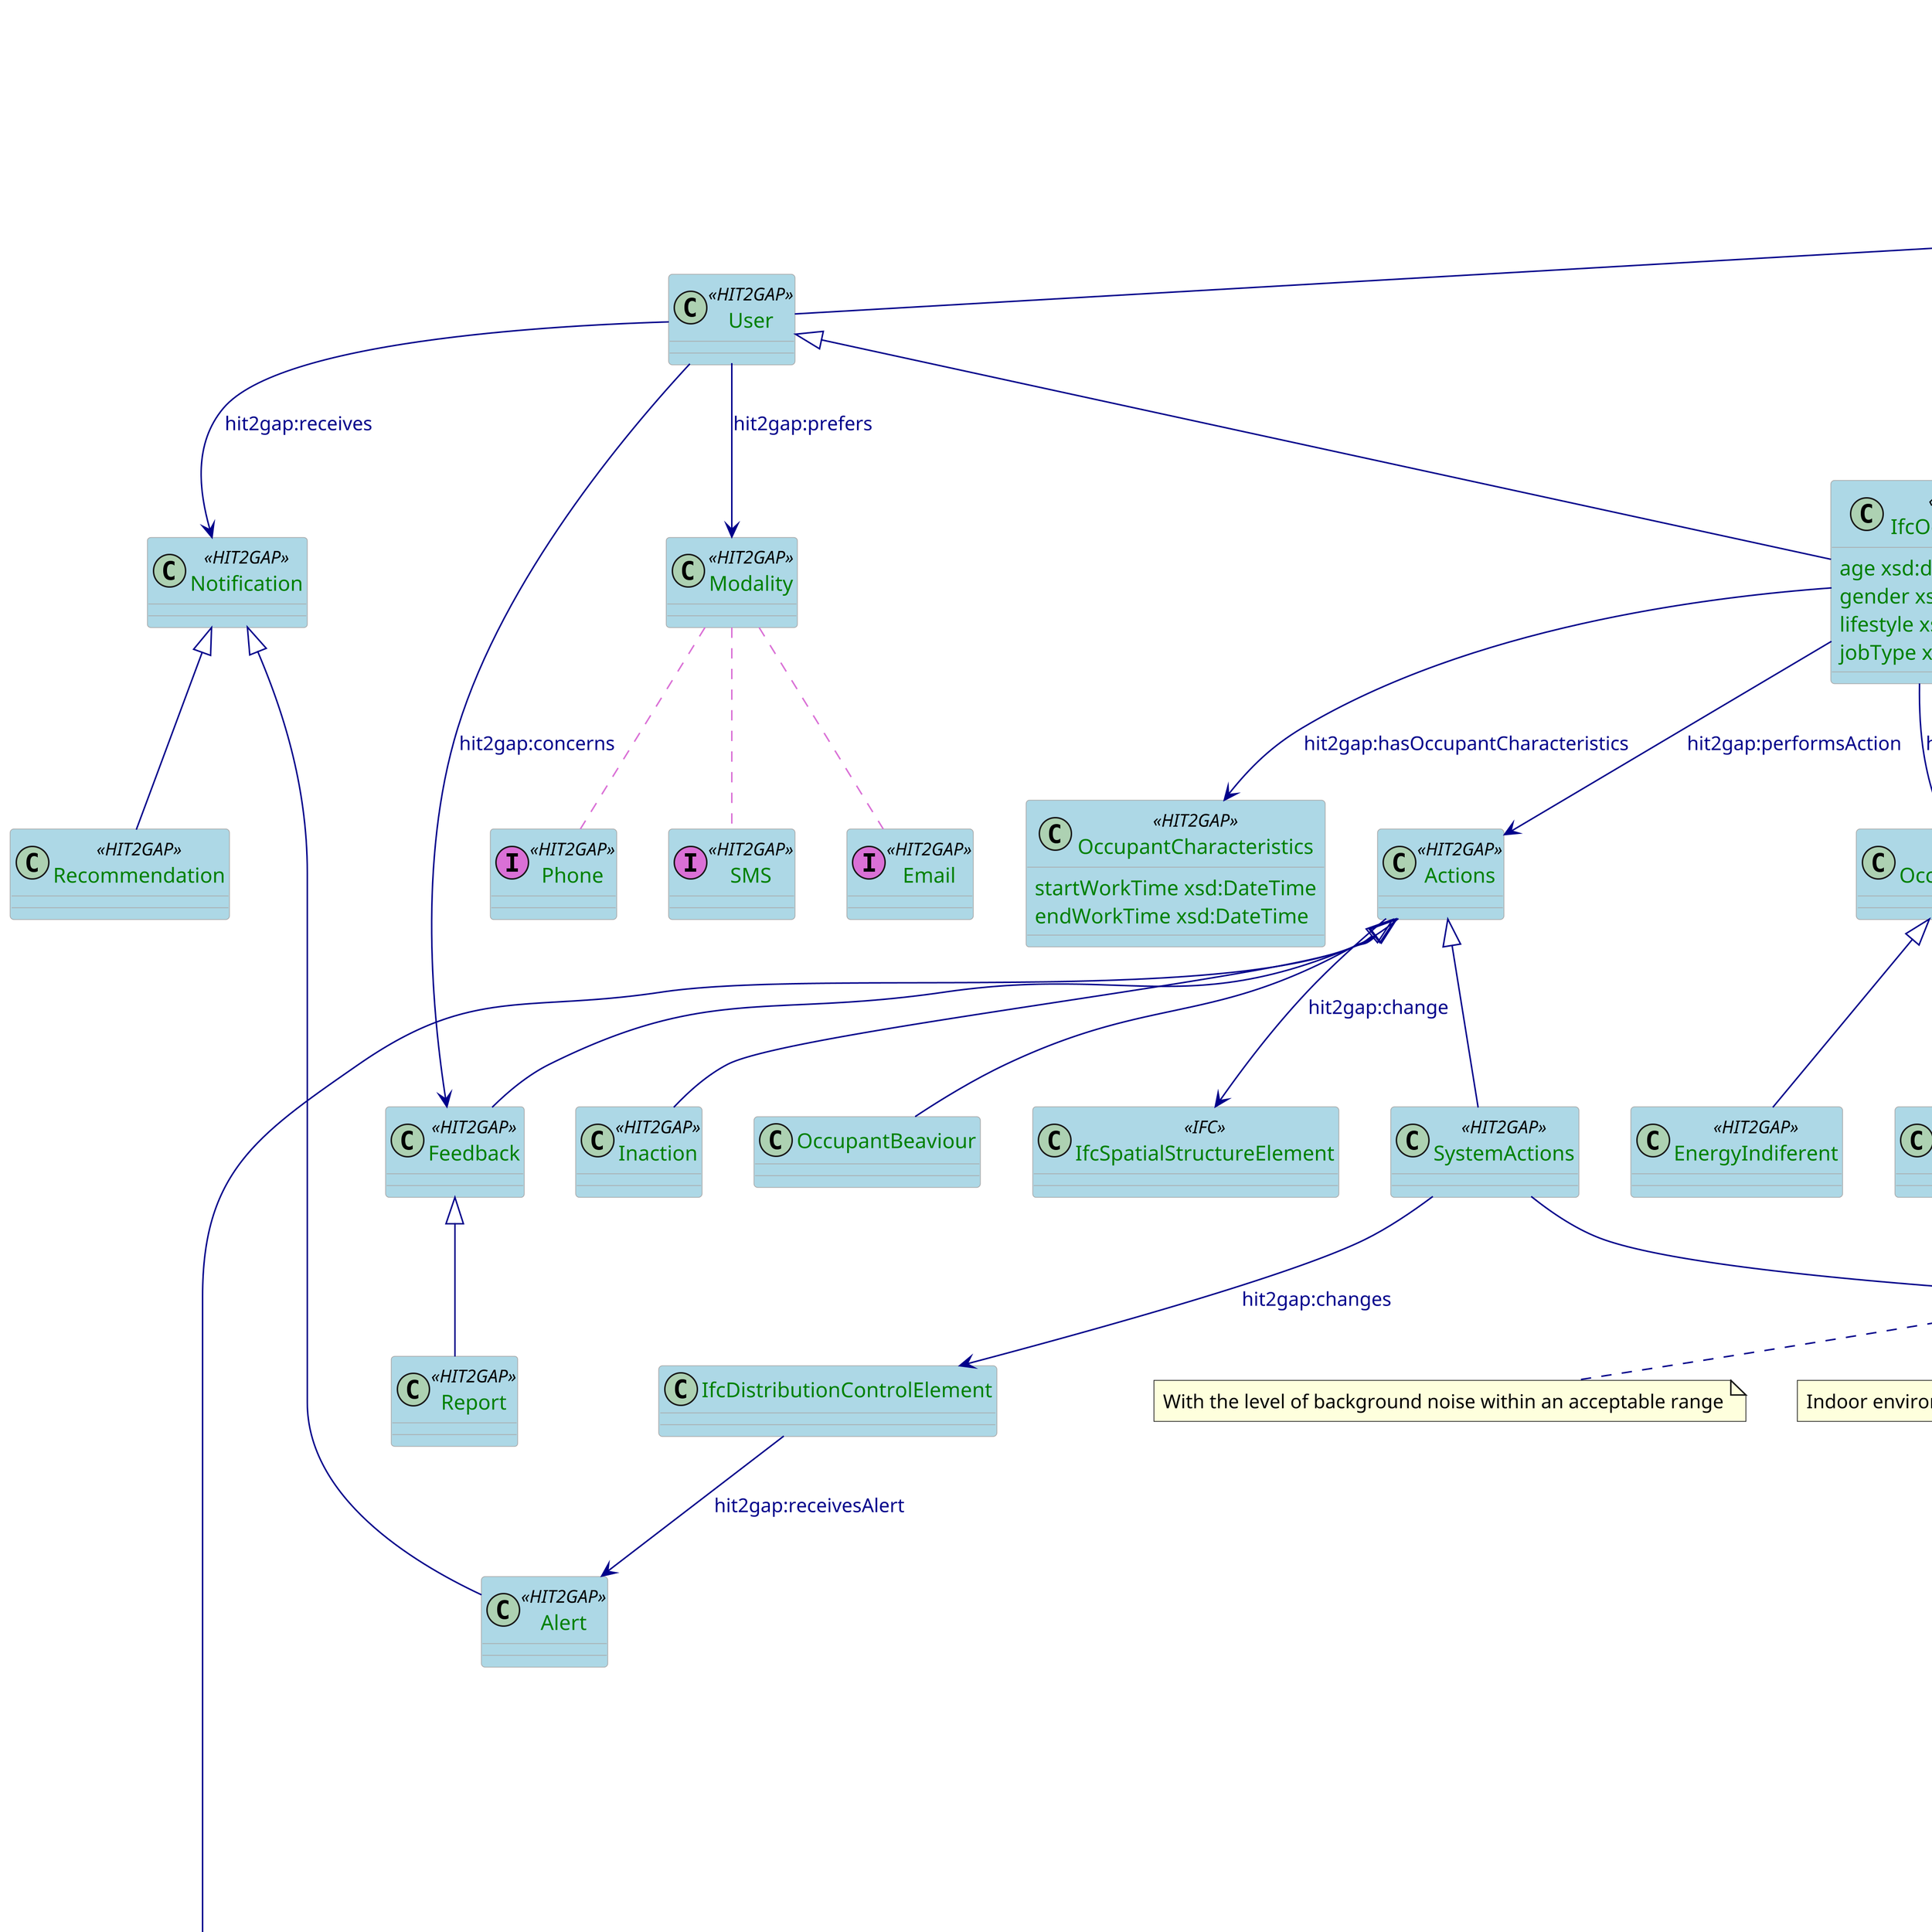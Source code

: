 @startuml
skinparam dpi 600

skinparam class {
  ArrowColor DarkBlue
  ArrowFontColor DarkBlue
  BackgroundColor LightBlue
  BorderColor DarkGrey
}
skinparam dpi 300
skinparam stereotypeCBackgroundColor Wheat
skinparam classAttributeFontColor  Green

class IfcActor <<IFC>> {
  id xsd:string
  name xsd:string
}

class IfcOccupant <<IFC>>{
  age xsd:double
  gender xsd:string
  lifestyle xsd:string
  jobType xsd:string
}

class User <<HIT2GAP>>{

}

class Notification <<HIT2GAP>>{

}

class Report <<HIT2GAP>>{

}

class Recommendation <<HIT2GAP>>{

}

class Feedback <<HIT2GAP>>{

}

class Alert <<HIT2GAP>>{

}

class OccupantRole <<HIT2GAP>>{

}

class IfcSpatialStructureElement <<IFC>>{

}

class IfcSensor <<ifc4>>
class IfcSensorType <<ifc>>

class FeatureOfInterest <<SSN>>{

}

class Observation <<SSN>> {
  externalStorageID xsd:string
}

class Property <<SSN>> {

}

class EconomicProperties <<hit2gap>>
class PhysicProperties <<hit2gap>>
class OccupantStateProperties <<hit2gap>>

class SensorOutput <<SSN>>{

}

class ObservationValue <<SSN>>{

}


class Instant <<Time>>{

}

class DateTimeInterval <<Time>>{

}

class IfcBuilding <<IFC>>{

}

class SampledFeatures <<OGC>>{

}

class SamplingFeatures <<OGC>>{

}

class IfcSpatialZone <<h2gifc4>>{

}


class ZoneElement <<HIT2GAP>>{

}

class Driver <<HIT2GAP>>{

}


class OccupantBehaviour<<HIT2GAP>>{

}

class OccupantCharacteristics <<HIT2GAP>>{
  startWorkTime xsd:DateTime
  endWorkTime xsd:DateTime
}

class EnergyFrugal <<HIT2GAP>>{

}

class EnergyProfligate <<HIT2GAP>>{

}

class EnergyIndiferent <<HIT2GAP>>{

}

class EnvironmentalBuildingFactors <<HIT2GAP>>{

}

class System <<SSN>>{

}

class BuildingState <<HIT2GAP>>{

}

class BuildingSimpleState <<HIT2GAP>>{

}

class BuildingComplexState <<HIT2GAP>>{

}

class EnergyState <<HIT2GAP>>{

}

class Sensor <<SSN>>{

}

class TimeBehaviour <<HIT2GAP>>{

}

class Season <<HIT2GAP>>{

}

class Winter <<(I,orchid) HIT2GAP>>{

}
class Spring <<(I,orchid) HIT2GAP>>{

}
class Summer <<(I,orchid) HIT2GAP>>{

}
class Autumn <<(I,orchid) HIT2GAP>>{

}

class DayOfWeek <<Time>>{

}

class Needs <<HIT2GAP>>{

}

class EnergyEfficiencyState <<HIT2GAP>>{

}

class ComfortState <<HIT2GAP>>{

}

class OccupantComfort <<HIT2GAP>>{

}

class OccupantDiscomfort <<HIT2GAP>>{

}


class ThermalComfort <<HIT2GAP>>{

}


class ISOAdaptiveComfort <<HIT2GAP>>{

}

class ASHRAEAdaptiveComfort <<HIT2GAP>>{

}

class ASHRAEAdaptiveEnvelope <<HIT2GAP>>{

}

class OtherComfortEnvelope <<HIT2GAP>>{

}


class VisualComfort <<HIT2GAP>>{

}

class AcousticComfort <<HIT2GAP>>{

}

class IAQ <<HIT2GAP>>{

}

class OccupantPreference <<HIT2GAP>>{
  id xsd:string
  minValue xsd:double
  maxValue xsd:double
}

class Luminosity <<I,orchid) HIT2GAP>>{

}

class Noise <<I,orchid) HIT2GAP>>{

}

class Temperature <<I,orchid) HIT2GAP>>{

}

class Actions <<HIT2GAP>>{

}

class SystemActions<<HIT2GAP>>{

}

class Inaction <<HIT2GAP>>{

}

class Modality <<HIT2GAP>>{

}

class SMS <<(I,orchid) HIT2GAP>>{

}
class Email <<(I,orchid) HIT2GAP>>{

}
class Phone <<(I,orchid) HIT2GAP>>{

}

class Role <<HIT2GAP>>{

}
class Manager <<(I,orchid) HIT2GAP>>{

}
class Owner <<(I,orchid) HIT2GAP>>{

}
class Technician <<(I,orchid) HIT2GAP>>{

}

class Privacy <<HIT2GAP>>{

}

class OccupantAttitude <<HIT2GAP>>{
}

class BehaviourModel <<HIT2GAP>>{
}

class ActivityModel <<HIT2GAP>>{
}

class EventModel <<HIT2GAP>>{
}

class EquipmentModel <<HIT2GAP>>{
}

class Unit <<QUDT>>{
}

class MechanicElement <<HIT2GAP>>{
}
class ElectricElement <<HIT2GAP>>{
}

class Event <<HIT2GAP>>
class ModelResult <<HIT2GAP>>
class Indicator <<HIT2GAP>>
class Status <<HIT2GAP>>
class Function <<HIT2GAP>>
class Constraints <<HIT2GAP>>
class Probability <<HIT2GAP>>
class Context <<HIT2GAP>>

class IfcActuator <<ifc4>>
class IfcActuatorType <<ifc>>

Context --> Indoor: hit2gap:isAssignedTo
Context --> Outdoor: hit2gap:isAssignedTo

note top of Driver
stimulating factors that provoke energyrelated
occupant behavior.
end note

note bottom of EnvironmentalBuildingFactors
We have to restrict the observation values to those systems
values (temperature, humidity, etc)
end note

note top of Needs
there are certain physical needs that people must meet in order to survive. There are
others that make people more comfortable. In the specific ways they
strive to meet these needs, people are different
end note

note top of ThermalComfort
combination of indoor air temperature and humidity, surrounding surface temperatures, indoor
air velocity, activity level, incident radiation and clothing level of the occupant
end note

note top of VisualComfort
comfort such as not being subjected to glare, excessive contrast or unacceptable levels of brightness
end note

note bottom of AcousticComfort
With the level of background noise within an acceptable range
end note

note bottom of IAQ
Indoor environmental health, meaning good IAQ or humidity
end note

note top of ComfortState
Comfort state is the result from the violation of user needs measured through the
drivers.
end note

/'
Description of the Ifc Actor relations
'/

IfcActor <|-- User
IfcActor--> Role: hit2gap:hasRole
IfcActor --> Sensor:hit2gap:acts
IfcActor --> IfcActuator:hit2gap:acts

Role ..[#orchid] Manager
Role ..[#orchid] Owner
Role ..[#orchid] Technician
User <|-- IfcOccupant

/'
Description of Feedback and Reporting
'/

Feedback <|-- Report
Notification <|-- Alert
Notification <|-- Recommendation
User --> Modality: hit2gap:prefers
Modality ..[#orchid] SMS
Modality ..[#orchid] Email
Modality ..[#orchid] Phone

User --> Notification:hit2gap:receives
User --> Feedback:hit2gap:concerns


/'
Description of the SSN model adapted to buildign observation
'/

FeatureOfInterest <|-- SampledFeatures
FeatureOfInterest <|-- SamplingFeatures
Observation --> FeatureOfInterest: ssn:featureOfInterest
Observation--> SensorOutput: ssn:observationResult
SensorOutput --> ObservationValue: ssn_hasValue
ObservationValue --> Unit:qudt:unit
Observation --> Instant: ssn:observationResultTime
Observation --> DateTimeInterval: ssn:observationResultTime
FeatureOfInterest --> Property: ssn:hasProperty

SampledFeatures <|-- IfcBuilding
IfcSpatialElement <|-- IfcSpatialZone
IfcSpatialElement<|-- ZoneElement
IfcBuilding <|-- MechanicElement
IfcBuilding <|-- ElectricElement

/'
Definition of the Property subclasses
'/

Property <|-- OccupantStateProperties
Property <|-- EconomicProperties
Property <|-- PhysicProperties

/'
Description of building states
'/
IfcBuilding --> BuildingState:hasState
System --> BuildingState: hit2gap:hasState
BuildingState <|-- BuildingSimpleState
BuildingState <|-- BuildingComplexState
BuildingComplexState <|-- EnergyState
BuildingComplexState <|-- ComfortState
ComfortState <|-- OccupantComfort
ComfortState <|-- OccupantDiscomfort
System --> System:ssn:hasSubsystem
System <|-- Sensor
Sensor --> Observation:ssn:observedBy
Sensor --> Property:ssn:observes
IfcSensor --> Sensor: owl:equivalentClass

Observation <|-- Driver

/'
Description of driver (old SIM_MOD)
'/

Driver <|-- BehaviourModel
Driver <|-- ActivityModel
Driver <|-- EventModel
Driver <|-- EquipmentModel

EventModel --> Event: hit2gap:isBasedOn
EquipmentModel --> EnvironmentalBuildingFactors: hit2gap:isBasedOn
BehaviourModel --> TimeBehaviour: hit2gap:isBasedOn
BehaviourModel --> OccupantBehaviour: hit2gap:isBasedOn

TimeBehaviour <|-- Season
TimeBehaviour <|-- Instant
TimeBehaviour <|-- DayOfWeek
TimeBehaviour <|-- DateTimeInterval
Season ..[#orchid] Winter
Season..[#orchid] Summer
Season..[#orchid] Spring
Season..[#orchid] Autumn

Event --> SensorOutput: hit2gap:associatedTo
Driver --> ModelResult: hit2gap:ModelResult
Driver --> Indicator: hit2gap:hasIndicator
Driver --> Status: hit2gap:hasStatus
Driver --> Function: hit2gap:hasFunction

Event --> Constraints: hit2gap:hasContraints
Event --> Probability: hit2gap:hasProbability
Event --> Context: hit2gap:hasContext

Context --> Indoor: hit2gap:isAssignedTo
Context --> Outdoor: hit2gap:isAssignedTo

/'
Definition of occupant attitude and IfcOccupants and their
corresponding roles.
'/

OccupantAttitude <|-- EnergyFrugal
OccupantAttitude <|-- EnergyProfligate
OccupantAttitude <|-- EnergyIndiferent


IfcOccupant --> OccupantRole: hit2gap:hasOccupantRole
IfcOccupant --> OccupantCharacteristics: hit2gap:hasOccupantCharacteristics
IfcOccupant --> Needs: hit2gap:hasComfortRequirements
IfcOccupant --> OccupantAttitude:hit2gap:hasOccupantAttitude
IfcOccupant --> Actions: hit2gap:performsAction
IfcOccupant --> OccupantBehaviour: hit2gap:hasBehaviour

/'
 Definition of the occupant needs and comfort
'/
Needs <|-- Privacy
Needs <|-- OccupantPreference
OccupantPreference ..[#orchid] Luminosity
OccupantPreference ..[#orchid] Noise
OccupantPreference ..[#orchid] Temperature

Needs <|-- ThermalComfort
Needs<|-- VisualComfort
Needs <|-- AcousticComfort
Needs <|-- IAQ

ThermalComfort<|-- ISOAdaptiveComfort
ThermalComfort<|-- ASHRAEAdaptiveComfort
ThermalComfort<|-- ASHRAEAdaptiveEnvelope
ThermalComfort<|-- OtherComfortEnvelope

/'
 Definition of the actions
'/

Actions <|-- SystemActions
Actions <|-- Inaction
Actions <|-- Feedback
Actions <|-- OccupantBeaviour

Actions --> OccupantDiscomfort:hit2gap:provoke
SystemActions --> IfcDistributionControlElement:hit2gap:changes
IfcDistributionControlElement --> Alert: hit2gap:receivesAlert
SystemActions --> Sensor: hit2gap:actuateOver
Actions --> IfcSpatialStructureElement: hit2gap:change

IfcSensor --> IfcSensorType: owl:equivalentClass
IfcActuator --> IfcActuatorType: owl:equivalentClass

@enduml
